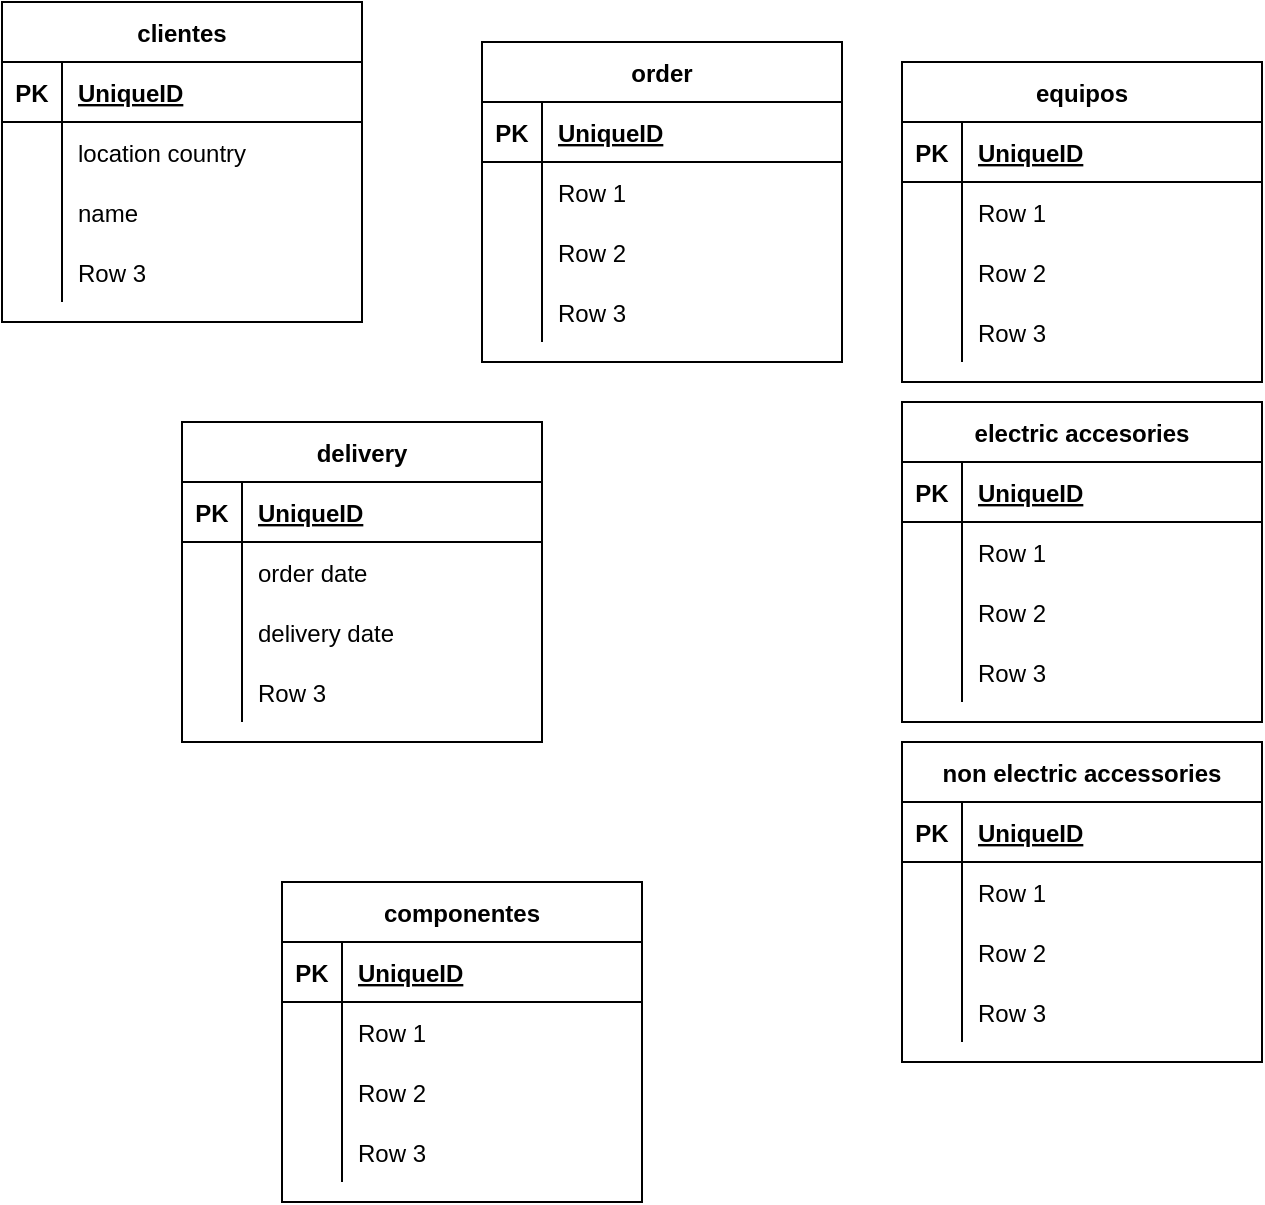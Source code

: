 <mxfile version="14.5.9" type="github">
  <diagram id="RAdTVcUG8EdyOIoYn9JB" name="Page-1">
    <mxGraphModel dx="806" dy="522" grid="1" gridSize="10" guides="1" tooltips="1" connect="1" arrows="1" fold="1" page="1" pageScale="1" pageWidth="827" pageHeight="1169" math="0" shadow="0">
      <root>
        <mxCell id="0" />
        <mxCell id="1" parent="0" />
        <mxCell id="I8eYWy2YLUBIdvMQsSt0-11" value="clientes" style="shape=table;startSize=30;container=1;collapsible=1;childLayout=tableLayout;fixedRows=1;rowLines=0;fontStyle=1;align=center;resizeLast=1;" vertex="1" parent="1">
          <mxGeometry x="20" y="40" width="180" height="160" as="geometry" />
        </mxCell>
        <mxCell id="I8eYWy2YLUBIdvMQsSt0-12" value="" style="shape=partialRectangle;collapsible=0;dropTarget=0;pointerEvents=0;fillColor=none;top=0;left=0;bottom=1;right=0;points=[[0,0.5],[1,0.5]];portConstraint=eastwest;" vertex="1" parent="I8eYWy2YLUBIdvMQsSt0-11">
          <mxGeometry y="30" width="180" height="30" as="geometry" />
        </mxCell>
        <mxCell id="I8eYWy2YLUBIdvMQsSt0-13" value="PK" style="shape=partialRectangle;connectable=0;fillColor=none;top=0;left=0;bottom=0;right=0;fontStyle=1;overflow=hidden;" vertex="1" parent="I8eYWy2YLUBIdvMQsSt0-12">
          <mxGeometry width="30" height="30" as="geometry" />
        </mxCell>
        <mxCell id="I8eYWy2YLUBIdvMQsSt0-14" value="UniqueID" style="shape=partialRectangle;connectable=0;fillColor=none;top=0;left=0;bottom=0;right=0;align=left;spacingLeft=6;fontStyle=5;overflow=hidden;" vertex="1" parent="I8eYWy2YLUBIdvMQsSt0-12">
          <mxGeometry x="30" width="150" height="30" as="geometry" />
        </mxCell>
        <mxCell id="I8eYWy2YLUBIdvMQsSt0-15" value="" style="shape=partialRectangle;collapsible=0;dropTarget=0;pointerEvents=0;fillColor=none;top=0;left=0;bottom=0;right=0;points=[[0,0.5],[1,0.5]];portConstraint=eastwest;" vertex="1" parent="I8eYWy2YLUBIdvMQsSt0-11">
          <mxGeometry y="60" width="180" height="30" as="geometry" />
        </mxCell>
        <mxCell id="I8eYWy2YLUBIdvMQsSt0-16" value="" style="shape=partialRectangle;connectable=0;fillColor=none;top=0;left=0;bottom=0;right=0;editable=1;overflow=hidden;" vertex="1" parent="I8eYWy2YLUBIdvMQsSt0-15">
          <mxGeometry width="30" height="30" as="geometry" />
        </mxCell>
        <mxCell id="I8eYWy2YLUBIdvMQsSt0-17" value="location country" style="shape=partialRectangle;connectable=0;fillColor=none;top=0;left=0;bottom=0;right=0;align=left;spacingLeft=6;overflow=hidden;" vertex="1" parent="I8eYWy2YLUBIdvMQsSt0-15">
          <mxGeometry x="30" width="150" height="30" as="geometry" />
        </mxCell>
        <mxCell id="I8eYWy2YLUBIdvMQsSt0-18" value="" style="shape=partialRectangle;collapsible=0;dropTarget=0;pointerEvents=0;fillColor=none;top=0;left=0;bottom=0;right=0;points=[[0,0.5],[1,0.5]];portConstraint=eastwest;" vertex="1" parent="I8eYWy2YLUBIdvMQsSt0-11">
          <mxGeometry y="90" width="180" height="30" as="geometry" />
        </mxCell>
        <mxCell id="I8eYWy2YLUBIdvMQsSt0-19" value="" style="shape=partialRectangle;connectable=0;fillColor=none;top=0;left=0;bottom=0;right=0;editable=1;overflow=hidden;" vertex="1" parent="I8eYWy2YLUBIdvMQsSt0-18">
          <mxGeometry width="30" height="30" as="geometry" />
        </mxCell>
        <mxCell id="I8eYWy2YLUBIdvMQsSt0-20" value="name" style="shape=partialRectangle;connectable=0;fillColor=none;top=0;left=0;bottom=0;right=0;align=left;spacingLeft=6;overflow=hidden;" vertex="1" parent="I8eYWy2YLUBIdvMQsSt0-18">
          <mxGeometry x="30" width="150" height="30" as="geometry" />
        </mxCell>
        <mxCell id="I8eYWy2YLUBIdvMQsSt0-21" value="" style="shape=partialRectangle;collapsible=0;dropTarget=0;pointerEvents=0;fillColor=none;top=0;left=0;bottom=0;right=0;points=[[0,0.5],[1,0.5]];portConstraint=eastwest;" vertex="1" parent="I8eYWy2YLUBIdvMQsSt0-11">
          <mxGeometry y="120" width="180" height="30" as="geometry" />
        </mxCell>
        <mxCell id="I8eYWy2YLUBIdvMQsSt0-22" value="" style="shape=partialRectangle;connectable=0;fillColor=none;top=0;left=0;bottom=0;right=0;editable=1;overflow=hidden;" vertex="1" parent="I8eYWy2YLUBIdvMQsSt0-21">
          <mxGeometry width="30" height="30" as="geometry" />
        </mxCell>
        <mxCell id="I8eYWy2YLUBIdvMQsSt0-23" value="Row 3" style="shape=partialRectangle;connectable=0;fillColor=none;top=0;left=0;bottom=0;right=0;align=left;spacingLeft=6;overflow=hidden;" vertex="1" parent="I8eYWy2YLUBIdvMQsSt0-21">
          <mxGeometry x="30" width="150" height="30" as="geometry" />
        </mxCell>
        <mxCell id="I8eYWy2YLUBIdvMQsSt0-24" value="order" style="shape=table;startSize=30;container=1;collapsible=1;childLayout=tableLayout;fixedRows=1;rowLines=0;fontStyle=1;align=center;resizeLast=1;" vertex="1" parent="1">
          <mxGeometry x="260" y="60" width="180" height="160" as="geometry" />
        </mxCell>
        <mxCell id="I8eYWy2YLUBIdvMQsSt0-25" value="" style="shape=partialRectangle;collapsible=0;dropTarget=0;pointerEvents=0;fillColor=none;top=0;left=0;bottom=1;right=0;points=[[0,0.5],[1,0.5]];portConstraint=eastwest;" vertex="1" parent="I8eYWy2YLUBIdvMQsSt0-24">
          <mxGeometry y="30" width="180" height="30" as="geometry" />
        </mxCell>
        <mxCell id="I8eYWy2YLUBIdvMQsSt0-26" value="PK" style="shape=partialRectangle;connectable=0;fillColor=none;top=0;left=0;bottom=0;right=0;fontStyle=1;overflow=hidden;" vertex="1" parent="I8eYWy2YLUBIdvMQsSt0-25">
          <mxGeometry width="30" height="30" as="geometry" />
        </mxCell>
        <mxCell id="I8eYWy2YLUBIdvMQsSt0-27" value="UniqueID" style="shape=partialRectangle;connectable=0;fillColor=none;top=0;left=0;bottom=0;right=0;align=left;spacingLeft=6;fontStyle=5;overflow=hidden;" vertex="1" parent="I8eYWy2YLUBIdvMQsSt0-25">
          <mxGeometry x="30" width="150" height="30" as="geometry" />
        </mxCell>
        <mxCell id="I8eYWy2YLUBIdvMQsSt0-28" value="" style="shape=partialRectangle;collapsible=0;dropTarget=0;pointerEvents=0;fillColor=none;top=0;left=0;bottom=0;right=0;points=[[0,0.5],[1,0.5]];portConstraint=eastwest;" vertex="1" parent="I8eYWy2YLUBIdvMQsSt0-24">
          <mxGeometry y="60" width="180" height="30" as="geometry" />
        </mxCell>
        <mxCell id="I8eYWy2YLUBIdvMQsSt0-29" value="" style="shape=partialRectangle;connectable=0;fillColor=none;top=0;left=0;bottom=0;right=0;editable=1;overflow=hidden;" vertex="1" parent="I8eYWy2YLUBIdvMQsSt0-28">
          <mxGeometry width="30" height="30" as="geometry" />
        </mxCell>
        <mxCell id="I8eYWy2YLUBIdvMQsSt0-30" value="Row 1" style="shape=partialRectangle;connectable=0;fillColor=none;top=0;left=0;bottom=0;right=0;align=left;spacingLeft=6;overflow=hidden;" vertex="1" parent="I8eYWy2YLUBIdvMQsSt0-28">
          <mxGeometry x="30" width="150" height="30" as="geometry" />
        </mxCell>
        <mxCell id="I8eYWy2YLUBIdvMQsSt0-31" value="" style="shape=partialRectangle;collapsible=0;dropTarget=0;pointerEvents=0;fillColor=none;top=0;left=0;bottom=0;right=0;points=[[0,0.5],[1,0.5]];portConstraint=eastwest;" vertex="1" parent="I8eYWy2YLUBIdvMQsSt0-24">
          <mxGeometry y="90" width="180" height="30" as="geometry" />
        </mxCell>
        <mxCell id="I8eYWy2YLUBIdvMQsSt0-32" value="" style="shape=partialRectangle;connectable=0;fillColor=none;top=0;left=0;bottom=0;right=0;editable=1;overflow=hidden;" vertex="1" parent="I8eYWy2YLUBIdvMQsSt0-31">
          <mxGeometry width="30" height="30" as="geometry" />
        </mxCell>
        <mxCell id="I8eYWy2YLUBIdvMQsSt0-33" value="Row 2" style="shape=partialRectangle;connectable=0;fillColor=none;top=0;left=0;bottom=0;right=0;align=left;spacingLeft=6;overflow=hidden;" vertex="1" parent="I8eYWy2YLUBIdvMQsSt0-31">
          <mxGeometry x="30" width="150" height="30" as="geometry" />
        </mxCell>
        <mxCell id="I8eYWy2YLUBIdvMQsSt0-34" value="" style="shape=partialRectangle;collapsible=0;dropTarget=0;pointerEvents=0;fillColor=none;top=0;left=0;bottom=0;right=0;points=[[0,0.5],[1,0.5]];portConstraint=eastwest;" vertex="1" parent="I8eYWy2YLUBIdvMQsSt0-24">
          <mxGeometry y="120" width="180" height="30" as="geometry" />
        </mxCell>
        <mxCell id="I8eYWy2YLUBIdvMQsSt0-35" value="" style="shape=partialRectangle;connectable=0;fillColor=none;top=0;left=0;bottom=0;right=0;editable=1;overflow=hidden;" vertex="1" parent="I8eYWy2YLUBIdvMQsSt0-34">
          <mxGeometry width="30" height="30" as="geometry" />
        </mxCell>
        <mxCell id="I8eYWy2YLUBIdvMQsSt0-36" value="Row 3" style="shape=partialRectangle;connectable=0;fillColor=none;top=0;left=0;bottom=0;right=0;align=left;spacingLeft=6;overflow=hidden;" vertex="1" parent="I8eYWy2YLUBIdvMQsSt0-34">
          <mxGeometry x="30" width="150" height="30" as="geometry" />
        </mxCell>
        <mxCell id="I8eYWy2YLUBIdvMQsSt0-37" value="delivery" style="shape=table;startSize=30;container=1;collapsible=1;childLayout=tableLayout;fixedRows=1;rowLines=0;fontStyle=1;align=center;resizeLast=1;" vertex="1" parent="1">
          <mxGeometry x="110" y="250" width="180" height="160" as="geometry" />
        </mxCell>
        <mxCell id="I8eYWy2YLUBIdvMQsSt0-38" value="" style="shape=partialRectangle;collapsible=0;dropTarget=0;pointerEvents=0;fillColor=none;top=0;left=0;bottom=1;right=0;points=[[0,0.5],[1,0.5]];portConstraint=eastwest;" vertex="1" parent="I8eYWy2YLUBIdvMQsSt0-37">
          <mxGeometry y="30" width="180" height="30" as="geometry" />
        </mxCell>
        <mxCell id="I8eYWy2YLUBIdvMQsSt0-39" value="PK" style="shape=partialRectangle;connectable=0;fillColor=none;top=0;left=0;bottom=0;right=0;fontStyle=1;overflow=hidden;" vertex="1" parent="I8eYWy2YLUBIdvMQsSt0-38">
          <mxGeometry width="30" height="30" as="geometry" />
        </mxCell>
        <mxCell id="I8eYWy2YLUBIdvMQsSt0-40" value="UniqueID" style="shape=partialRectangle;connectable=0;fillColor=none;top=0;left=0;bottom=0;right=0;align=left;spacingLeft=6;fontStyle=5;overflow=hidden;" vertex="1" parent="I8eYWy2YLUBIdvMQsSt0-38">
          <mxGeometry x="30" width="150" height="30" as="geometry" />
        </mxCell>
        <mxCell id="I8eYWy2YLUBIdvMQsSt0-41" value="" style="shape=partialRectangle;collapsible=0;dropTarget=0;pointerEvents=0;fillColor=none;top=0;left=0;bottom=0;right=0;points=[[0,0.5],[1,0.5]];portConstraint=eastwest;" vertex="1" parent="I8eYWy2YLUBIdvMQsSt0-37">
          <mxGeometry y="60" width="180" height="30" as="geometry" />
        </mxCell>
        <mxCell id="I8eYWy2YLUBIdvMQsSt0-42" value="" style="shape=partialRectangle;connectable=0;fillColor=none;top=0;left=0;bottom=0;right=0;editable=1;overflow=hidden;" vertex="1" parent="I8eYWy2YLUBIdvMQsSt0-41">
          <mxGeometry width="30" height="30" as="geometry" />
        </mxCell>
        <mxCell id="I8eYWy2YLUBIdvMQsSt0-43" value="order date" style="shape=partialRectangle;connectable=0;fillColor=none;top=0;left=0;bottom=0;right=0;align=left;spacingLeft=6;overflow=hidden;" vertex="1" parent="I8eYWy2YLUBIdvMQsSt0-41">
          <mxGeometry x="30" width="150" height="30" as="geometry" />
        </mxCell>
        <mxCell id="I8eYWy2YLUBIdvMQsSt0-44" value="" style="shape=partialRectangle;collapsible=0;dropTarget=0;pointerEvents=0;fillColor=none;top=0;left=0;bottom=0;right=0;points=[[0,0.5],[1,0.5]];portConstraint=eastwest;" vertex="1" parent="I8eYWy2YLUBIdvMQsSt0-37">
          <mxGeometry y="90" width="180" height="30" as="geometry" />
        </mxCell>
        <mxCell id="I8eYWy2YLUBIdvMQsSt0-45" value="" style="shape=partialRectangle;connectable=0;fillColor=none;top=0;left=0;bottom=0;right=0;editable=1;overflow=hidden;" vertex="1" parent="I8eYWy2YLUBIdvMQsSt0-44">
          <mxGeometry width="30" height="30" as="geometry" />
        </mxCell>
        <mxCell id="I8eYWy2YLUBIdvMQsSt0-46" value="delivery date" style="shape=partialRectangle;connectable=0;fillColor=none;top=0;left=0;bottom=0;right=0;align=left;spacingLeft=6;overflow=hidden;" vertex="1" parent="I8eYWy2YLUBIdvMQsSt0-44">
          <mxGeometry x="30" width="150" height="30" as="geometry" />
        </mxCell>
        <mxCell id="I8eYWy2YLUBIdvMQsSt0-47" value="" style="shape=partialRectangle;collapsible=0;dropTarget=0;pointerEvents=0;fillColor=none;top=0;left=0;bottom=0;right=0;points=[[0,0.5],[1,0.5]];portConstraint=eastwest;" vertex="1" parent="I8eYWy2YLUBIdvMQsSt0-37">
          <mxGeometry y="120" width="180" height="30" as="geometry" />
        </mxCell>
        <mxCell id="I8eYWy2YLUBIdvMQsSt0-48" value="" style="shape=partialRectangle;connectable=0;fillColor=none;top=0;left=0;bottom=0;right=0;editable=1;overflow=hidden;" vertex="1" parent="I8eYWy2YLUBIdvMQsSt0-47">
          <mxGeometry width="30" height="30" as="geometry" />
        </mxCell>
        <mxCell id="I8eYWy2YLUBIdvMQsSt0-49" value="Row 3" style="shape=partialRectangle;connectable=0;fillColor=none;top=0;left=0;bottom=0;right=0;align=left;spacingLeft=6;overflow=hidden;" vertex="1" parent="I8eYWy2YLUBIdvMQsSt0-47">
          <mxGeometry x="30" width="150" height="30" as="geometry" />
        </mxCell>
        <mxCell id="I8eYWy2YLUBIdvMQsSt0-54" value="equipos" style="shape=table;startSize=30;container=1;collapsible=1;childLayout=tableLayout;fixedRows=1;rowLines=0;fontStyle=1;align=center;resizeLast=1;" vertex="1" parent="1">
          <mxGeometry x="470" y="70" width="180" height="160" as="geometry" />
        </mxCell>
        <mxCell id="I8eYWy2YLUBIdvMQsSt0-55" value="" style="shape=partialRectangle;collapsible=0;dropTarget=0;pointerEvents=0;fillColor=none;top=0;left=0;bottom=1;right=0;points=[[0,0.5],[1,0.5]];portConstraint=eastwest;" vertex="1" parent="I8eYWy2YLUBIdvMQsSt0-54">
          <mxGeometry y="30" width="180" height="30" as="geometry" />
        </mxCell>
        <mxCell id="I8eYWy2YLUBIdvMQsSt0-56" value="PK" style="shape=partialRectangle;connectable=0;fillColor=none;top=0;left=0;bottom=0;right=0;fontStyle=1;overflow=hidden;" vertex="1" parent="I8eYWy2YLUBIdvMQsSt0-55">
          <mxGeometry width="30" height="30" as="geometry" />
        </mxCell>
        <mxCell id="I8eYWy2YLUBIdvMQsSt0-57" value="UniqueID" style="shape=partialRectangle;connectable=0;fillColor=none;top=0;left=0;bottom=0;right=0;align=left;spacingLeft=6;fontStyle=5;overflow=hidden;" vertex="1" parent="I8eYWy2YLUBIdvMQsSt0-55">
          <mxGeometry x="30" width="150" height="30" as="geometry" />
        </mxCell>
        <mxCell id="I8eYWy2YLUBIdvMQsSt0-58" value="" style="shape=partialRectangle;collapsible=0;dropTarget=0;pointerEvents=0;fillColor=none;top=0;left=0;bottom=0;right=0;points=[[0,0.5],[1,0.5]];portConstraint=eastwest;" vertex="1" parent="I8eYWy2YLUBIdvMQsSt0-54">
          <mxGeometry y="60" width="180" height="30" as="geometry" />
        </mxCell>
        <mxCell id="I8eYWy2YLUBIdvMQsSt0-59" value="" style="shape=partialRectangle;connectable=0;fillColor=none;top=0;left=0;bottom=0;right=0;editable=1;overflow=hidden;" vertex="1" parent="I8eYWy2YLUBIdvMQsSt0-58">
          <mxGeometry width="30" height="30" as="geometry" />
        </mxCell>
        <mxCell id="I8eYWy2YLUBIdvMQsSt0-60" value="Row 1" style="shape=partialRectangle;connectable=0;fillColor=none;top=0;left=0;bottom=0;right=0;align=left;spacingLeft=6;overflow=hidden;" vertex="1" parent="I8eYWy2YLUBIdvMQsSt0-58">
          <mxGeometry x="30" width="150" height="30" as="geometry" />
        </mxCell>
        <mxCell id="I8eYWy2YLUBIdvMQsSt0-61" value="" style="shape=partialRectangle;collapsible=0;dropTarget=0;pointerEvents=0;fillColor=none;top=0;left=0;bottom=0;right=0;points=[[0,0.5],[1,0.5]];portConstraint=eastwest;" vertex="1" parent="I8eYWy2YLUBIdvMQsSt0-54">
          <mxGeometry y="90" width="180" height="30" as="geometry" />
        </mxCell>
        <mxCell id="I8eYWy2YLUBIdvMQsSt0-62" value="" style="shape=partialRectangle;connectable=0;fillColor=none;top=0;left=0;bottom=0;right=0;editable=1;overflow=hidden;" vertex="1" parent="I8eYWy2YLUBIdvMQsSt0-61">
          <mxGeometry width="30" height="30" as="geometry" />
        </mxCell>
        <mxCell id="I8eYWy2YLUBIdvMQsSt0-63" value="Row 2" style="shape=partialRectangle;connectable=0;fillColor=none;top=0;left=0;bottom=0;right=0;align=left;spacingLeft=6;overflow=hidden;" vertex="1" parent="I8eYWy2YLUBIdvMQsSt0-61">
          <mxGeometry x="30" width="150" height="30" as="geometry" />
        </mxCell>
        <mxCell id="I8eYWy2YLUBIdvMQsSt0-64" value="" style="shape=partialRectangle;collapsible=0;dropTarget=0;pointerEvents=0;fillColor=none;top=0;left=0;bottom=0;right=0;points=[[0,0.5],[1,0.5]];portConstraint=eastwest;" vertex="1" parent="I8eYWy2YLUBIdvMQsSt0-54">
          <mxGeometry y="120" width="180" height="30" as="geometry" />
        </mxCell>
        <mxCell id="I8eYWy2YLUBIdvMQsSt0-65" value="" style="shape=partialRectangle;connectable=0;fillColor=none;top=0;left=0;bottom=0;right=0;editable=1;overflow=hidden;" vertex="1" parent="I8eYWy2YLUBIdvMQsSt0-64">
          <mxGeometry width="30" height="30" as="geometry" />
        </mxCell>
        <mxCell id="I8eYWy2YLUBIdvMQsSt0-66" value="Row 3" style="shape=partialRectangle;connectable=0;fillColor=none;top=0;left=0;bottom=0;right=0;align=left;spacingLeft=6;overflow=hidden;" vertex="1" parent="I8eYWy2YLUBIdvMQsSt0-64">
          <mxGeometry x="30" width="150" height="30" as="geometry" />
        </mxCell>
        <mxCell id="I8eYWy2YLUBIdvMQsSt0-67" value="electric accesories" style="shape=table;startSize=30;container=1;collapsible=1;childLayout=tableLayout;fixedRows=1;rowLines=0;fontStyle=1;align=center;resizeLast=1;" vertex="1" parent="1">
          <mxGeometry x="470" y="240" width="180" height="160" as="geometry" />
        </mxCell>
        <mxCell id="I8eYWy2YLUBIdvMQsSt0-68" value="" style="shape=partialRectangle;collapsible=0;dropTarget=0;pointerEvents=0;fillColor=none;top=0;left=0;bottom=1;right=0;points=[[0,0.5],[1,0.5]];portConstraint=eastwest;" vertex="1" parent="I8eYWy2YLUBIdvMQsSt0-67">
          <mxGeometry y="30" width="180" height="30" as="geometry" />
        </mxCell>
        <mxCell id="I8eYWy2YLUBIdvMQsSt0-69" value="PK" style="shape=partialRectangle;connectable=0;fillColor=none;top=0;left=0;bottom=0;right=0;fontStyle=1;overflow=hidden;" vertex="1" parent="I8eYWy2YLUBIdvMQsSt0-68">
          <mxGeometry width="30" height="30" as="geometry" />
        </mxCell>
        <mxCell id="I8eYWy2YLUBIdvMQsSt0-70" value="UniqueID" style="shape=partialRectangle;connectable=0;fillColor=none;top=0;left=0;bottom=0;right=0;align=left;spacingLeft=6;fontStyle=5;overflow=hidden;" vertex="1" parent="I8eYWy2YLUBIdvMQsSt0-68">
          <mxGeometry x="30" width="150" height="30" as="geometry" />
        </mxCell>
        <mxCell id="I8eYWy2YLUBIdvMQsSt0-71" value="" style="shape=partialRectangle;collapsible=0;dropTarget=0;pointerEvents=0;fillColor=none;top=0;left=0;bottom=0;right=0;points=[[0,0.5],[1,0.5]];portConstraint=eastwest;" vertex="1" parent="I8eYWy2YLUBIdvMQsSt0-67">
          <mxGeometry y="60" width="180" height="30" as="geometry" />
        </mxCell>
        <mxCell id="I8eYWy2YLUBIdvMQsSt0-72" value="" style="shape=partialRectangle;connectable=0;fillColor=none;top=0;left=0;bottom=0;right=0;editable=1;overflow=hidden;" vertex="1" parent="I8eYWy2YLUBIdvMQsSt0-71">
          <mxGeometry width="30" height="30" as="geometry" />
        </mxCell>
        <mxCell id="I8eYWy2YLUBIdvMQsSt0-73" value="Row 1" style="shape=partialRectangle;connectable=0;fillColor=none;top=0;left=0;bottom=0;right=0;align=left;spacingLeft=6;overflow=hidden;" vertex="1" parent="I8eYWy2YLUBIdvMQsSt0-71">
          <mxGeometry x="30" width="150" height="30" as="geometry" />
        </mxCell>
        <mxCell id="I8eYWy2YLUBIdvMQsSt0-74" value="" style="shape=partialRectangle;collapsible=0;dropTarget=0;pointerEvents=0;fillColor=none;top=0;left=0;bottom=0;right=0;points=[[0,0.5],[1,0.5]];portConstraint=eastwest;" vertex="1" parent="I8eYWy2YLUBIdvMQsSt0-67">
          <mxGeometry y="90" width="180" height="30" as="geometry" />
        </mxCell>
        <mxCell id="I8eYWy2YLUBIdvMQsSt0-75" value="" style="shape=partialRectangle;connectable=0;fillColor=none;top=0;left=0;bottom=0;right=0;editable=1;overflow=hidden;" vertex="1" parent="I8eYWy2YLUBIdvMQsSt0-74">
          <mxGeometry width="30" height="30" as="geometry" />
        </mxCell>
        <mxCell id="I8eYWy2YLUBIdvMQsSt0-76" value="Row 2" style="shape=partialRectangle;connectable=0;fillColor=none;top=0;left=0;bottom=0;right=0;align=left;spacingLeft=6;overflow=hidden;" vertex="1" parent="I8eYWy2YLUBIdvMQsSt0-74">
          <mxGeometry x="30" width="150" height="30" as="geometry" />
        </mxCell>
        <mxCell id="I8eYWy2YLUBIdvMQsSt0-77" value="" style="shape=partialRectangle;collapsible=0;dropTarget=0;pointerEvents=0;fillColor=none;top=0;left=0;bottom=0;right=0;points=[[0,0.5],[1,0.5]];portConstraint=eastwest;" vertex="1" parent="I8eYWy2YLUBIdvMQsSt0-67">
          <mxGeometry y="120" width="180" height="30" as="geometry" />
        </mxCell>
        <mxCell id="I8eYWy2YLUBIdvMQsSt0-78" value="" style="shape=partialRectangle;connectable=0;fillColor=none;top=0;left=0;bottom=0;right=0;editable=1;overflow=hidden;" vertex="1" parent="I8eYWy2YLUBIdvMQsSt0-77">
          <mxGeometry width="30" height="30" as="geometry" />
        </mxCell>
        <mxCell id="I8eYWy2YLUBIdvMQsSt0-79" value="Row 3" style="shape=partialRectangle;connectable=0;fillColor=none;top=0;left=0;bottom=0;right=0;align=left;spacingLeft=6;overflow=hidden;" vertex="1" parent="I8eYWy2YLUBIdvMQsSt0-77">
          <mxGeometry x="30" width="150" height="30" as="geometry" />
        </mxCell>
        <mxCell id="I8eYWy2YLUBIdvMQsSt0-80" value="non electric accessories" style="shape=table;startSize=30;container=1;collapsible=1;childLayout=tableLayout;fixedRows=1;rowLines=0;fontStyle=1;align=center;resizeLast=1;" vertex="1" parent="1">
          <mxGeometry x="470" y="410" width="180" height="160" as="geometry" />
        </mxCell>
        <mxCell id="I8eYWy2YLUBIdvMQsSt0-81" value="" style="shape=partialRectangle;collapsible=0;dropTarget=0;pointerEvents=0;fillColor=none;top=0;left=0;bottom=1;right=0;points=[[0,0.5],[1,0.5]];portConstraint=eastwest;" vertex="1" parent="I8eYWy2YLUBIdvMQsSt0-80">
          <mxGeometry y="30" width="180" height="30" as="geometry" />
        </mxCell>
        <mxCell id="I8eYWy2YLUBIdvMQsSt0-82" value="PK" style="shape=partialRectangle;connectable=0;fillColor=none;top=0;left=0;bottom=0;right=0;fontStyle=1;overflow=hidden;" vertex="1" parent="I8eYWy2YLUBIdvMQsSt0-81">
          <mxGeometry width="30" height="30" as="geometry" />
        </mxCell>
        <mxCell id="I8eYWy2YLUBIdvMQsSt0-83" value="UniqueID" style="shape=partialRectangle;connectable=0;fillColor=none;top=0;left=0;bottom=0;right=0;align=left;spacingLeft=6;fontStyle=5;overflow=hidden;" vertex="1" parent="I8eYWy2YLUBIdvMQsSt0-81">
          <mxGeometry x="30" width="150" height="30" as="geometry" />
        </mxCell>
        <mxCell id="I8eYWy2YLUBIdvMQsSt0-84" value="" style="shape=partialRectangle;collapsible=0;dropTarget=0;pointerEvents=0;fillColor=none;top=0;left=0;bottom=0;right=0;points=[[0,0.5],[1,0.5]];portConstraint=eastwest;" vertex="1" parent="I8eYWy2YLUBIdvMQsSt0-80">
          <mxGeometry y="60" width="180" height="30" as="geometry" />
        </mxCell>
        <mxCell id="I8eYWy2YLUBIdvMQsSt0-85" value="" style="shape=partialRectangle;connectable=0;fillColor=none;top=0;left=0;bottom=0;right=0;editable=1;overflow=hidden;" vertex="1" parent="I8eYWy2YLUBIdvMQsSt0-84">
          <mxGeometry width="30" height="30" as="geometry" />
        </mxCell>
        <mxCell id="I8eYWy2YLUBIdvMQsSt0-86" value="Row 1" style="shape=partialRectangle;connectable=0;fillColor=none;top=0;left=0;bottom=0;right=0;align=left;spacingLeft=6;overflow=hidden;" vertex="1" parent="I8eYWy2YLUBIdvMQsSt0-84">
          <mxGeometry x="30" width="150" height="30" as="geometry" />
        </mxCell>
        <mxCell id="I8eYWy2YLUBIdvMQsSt0-87" value="" style="shape=partialRectangle;collapsible=0;dropTarget=0;pointerEvents=0;fillColor=none;top=0;left=0;bottom=0;right=0;points=[[0,0.5],[1,0.5]];portConstraint=eastwest;" vertex="1" parent="I8eYWy2YLUBIdvMQsSt0-80">
          <mxGeometry y="90" width="180" height="30" as="geometry" />
        </mxCell>
        <mxCell id="I8eYWy2YLUBIdvMQsSt0-88" value="" style="shape=partialRectangle;connectable=0;fillColor=none;top=0;left=0;bottom=0;right=0;editable=1;overflow=hidden;" vertex="1" parent="I8eYWy2YLUBIdvMQsSt0-87">
          <mxGeometry width="30" height="30" as="geometry" />
        </mxCell>
        <mxCell id="I8eYWy2YLUBIdvMQsSt0-89" value="Row 2" style="shape=partialRectangle;connectable=0;fillColor=none;top=0;left=0;bottom=0;right=0;align=left;spacingLeft=6;overflow=hidden;" vertex="1" parent="I8eYWy2YLUBIdvMQsSt0-87">
          <mxGeometry x="30" width="150" height="30" as="geometry" />
        </mxCell>
        <mxCell id="I8eYWy2YLUBIdvMQsSt0-90" value="" style="shape=partialRectangle;collapsible=0;dropTarget=0;pointerEvents=0;fillColor=none;top=0;left=0;bottom=0;right=0;points=[[0,0.5],[1,0.5]];portConstraint=eastwest;" vertex="1" parent="I8eYWy2YLUBIdvMQsSt0-80">
          <mxGeometry y="120" width="180" height="30" as="geometry" />
        </mxCell>
        <mxCell id="I8eYWy2YLUBIdvMQsSt0-91" value="" style="shape=partialRectangle;connectable=0;fillColor=none;top=0;left=0;bottom=0;right=0;editable=1;overflow=hidden;" vertex="1" parent="I8eYWy2YLUBIdvMQsSt0-90">
          <mxGeometry width="30" height="30" as="geometry" />
        </mxCell>
        <mxCell id="I8eYWy2YLUBIdvMQsSt0-92" value="Row 3" style="shape=partialRectangle;connectable=0;fillColor=none;top=0;left=0;bottom=0;right=0;align=left;spacingLeft=6;overflow=hidden;" vertex="1" parent="I8eYWy2YLUBIdvMQsSt0-90">
          <mxGeometry x="30" width="150" height="30" as="geometry" />
        </mxCell>
        <mxCell id="I8eYWy2YLUBIdvMQsSt0-93" value="componentes" style="shape=table;startSize=30;container=1;collapsible=1;childLayout=tableLayout;fixedRows=1;rowLines=0;fontStyle=1;align=center;resizeLast=1;" vertex="1" parent="1">
          <mxGeometry x="160" y="480" width="180" height="160" as="geometry" />
        </mxCell>
        <mxCell id="I8eYWy2YLUBIdvMQsSt0-94" value="" style="shape=partialRectangle;collapsible=0;dropTarget=0;pointerEvents=0;fillColor=none;top=0;left=0;bottom=1;right=0;points=[[0,0.5],[1,0.5]];portConstraint=eastwest;" vertex="1" parent="I8eYWy2YLUBIdvMQsSt0-93">
          <mxGeometry y="30" width="180" height="30" as="geometry" />
        </mxCell>
        <mxCell id="I8eYWy2YLUBIdvMQsSt0-95" value="PK" style="shape=partialRectangle;connectable=0;fillColor=none;top=0;left=0;bottom=0;right=0;fontStyle=1;overflow=hidden;" vertex="1" parent="I8eYWy2YLUBIdvMQsSt0-94">
          <mxGeometry width="30" height="30" as="geometry" />
        </mxCell>
        <mxCell id="I8eYWy2YLUBIdvMQsSt0-96" value="UniqueID" style="shape=partialRectangle;connectable=0;fillColor=none;top=0;left=0;bottom=0;right=0;align=left;spacingLeft=6;fontStyle=5;overflow=hidden;" vertex="1" parent="I8eYWy2YLUBIdvMQsSt0-94">
          <mxGeometry x="30" width="150" height="30" as="geometry" />
        </mxCell>
        <mxCell id="I8eYWy2YLUBIdvMQsSt0-97" value="" style="shape=partialRectangle;collapsible=0;dropTarget=0;pointerEvents=0;fillColor=none;top=0;left=0;bottom=0;right=0;points=[[0,0.5],[1,0.5]];portConstraint=eastwest;" vertex="1" parent="I8eYWy2YLUBIdvMQsSt0-93">
          <mxGeometry y="60" width="180" height="30" as="geometry" />
        </mxCell>
        <mxCell id="I8eYWy2YLUBIdvMQsSt0-98" value="" style="shape=partialRectangle;connectable=0;fillColor=none;top=0;left=0;bottom=0;right=0;editable=1;overflow=hidden;" vertex="1" parent="I8eYWy2YLUBIdvMQsSt0-97">
          <mxGeometry width="30" height="30" as="geometry" />
        </mxCell>
        <mxCell id="I8eYWy2YLUBIdvMQsSt0-99" value="Row 1" style="shape=partialRectangle;connectable=0;fillColor=none;top=0;left=0;bottom=0;right=0;align=left;spacingLeft=6;overflow=hidden;" vertex="1" parent="I8eYWy2YLUBIdvMQsSt0-97">
          <mxGeometry x="30" width="150" height="30" as="geometry" />
        </mxCell>
        <mxCell id="I8eYWy2YLUBIdvMQsSt0-100" value="" style="shape=partialRectangle;collapsible=0;dropTarget=0;pointerEvents=0;fillColor=none;top=0;left=0;bottom=0;right=0;points=[[0,0.5],[1,0.5]];portConstraint=eastwest;" vertex="1" parent="I8eYWy2YLUBIdvMQsSt0-93">
          <mxGeometry y="90" width="180" height="30" as="geometry" />
        </mxCell>
        <mxCell id="I8eYWy2YLUBIdvMQsSt0-101" value="" style="shape=partialRectangle;connectable=0;fillColor=none;top=0;left=0;bottom=0;right=0;editable=1;overflow=hidden;" vertex="1" parent="I8eYWy2YLUBIdvMQsSt0-100">
          <mxGeometry width="30" height="30" as="geometry" />
        </mxCell>
        <mxCell id="I8eYWy2YLUBIdvMQsSt0-102" value="Row 2" style="shape=partialRectangle;connectable=0;fillColor=none;top=0;left=0;bottom=0;right=0;align=left;spacingLeft=6;overflow=hidden;" vertex="1" parent="I8eYWy2YLUBIdvMQsSt0-100">
          <mxGeometry x="30" width="150" height="30" as="geometry" />
        </mxCell>
        <mxCell id="I8eYWy2YLUBIdvMQsSt0-103" value="" style="shape=partialRectangle;collapsible=0;dropTarget=0;pointerEvents=0;fillColor=none;top=0;left=0;bottom=0;right=0;points=[[0,0.5],[1,0.5]];portConstraint=eastwest;" vertex="1" parent="I8eYWy2YLUBIdvMQsSt0-93">
          <mxGeometry y="120" width="180" height="30" as="geometry" />
        </mxCell>
        <mxCell id="I8eYWy2YLUBIdvMQsSt0-104" value="" style="shape=partialRectangle;connectable=0;fillColor=none;top=0;left=0;bottom=0;right=0;editable=1;overflow=hidden;" vertex="1" parent="I8eYWy2YLUBIdvMQsSt0-103">
          <mxGeometry width="30" height="30" as="geometry" />
        </mxCell>
        <mxCell id="I8eYWy2YLUBIdvMQsSt0-105" value="Row 3" style="shape=partialRectangle;connectable=0;fillColor=none;top=0;left=0;bottom=0;right=0;align=left;spacingLeft=6;overflow=hidden;" vertex="1" parent="I8eYWy2YLUBIdvMQsSt0-103">
          <mxGeometry x="30" width="150" height="30" as="geometry" />
        </mxCell>
      </root>
    </mxGraphModel>
  </diagram>
</mxfile>
